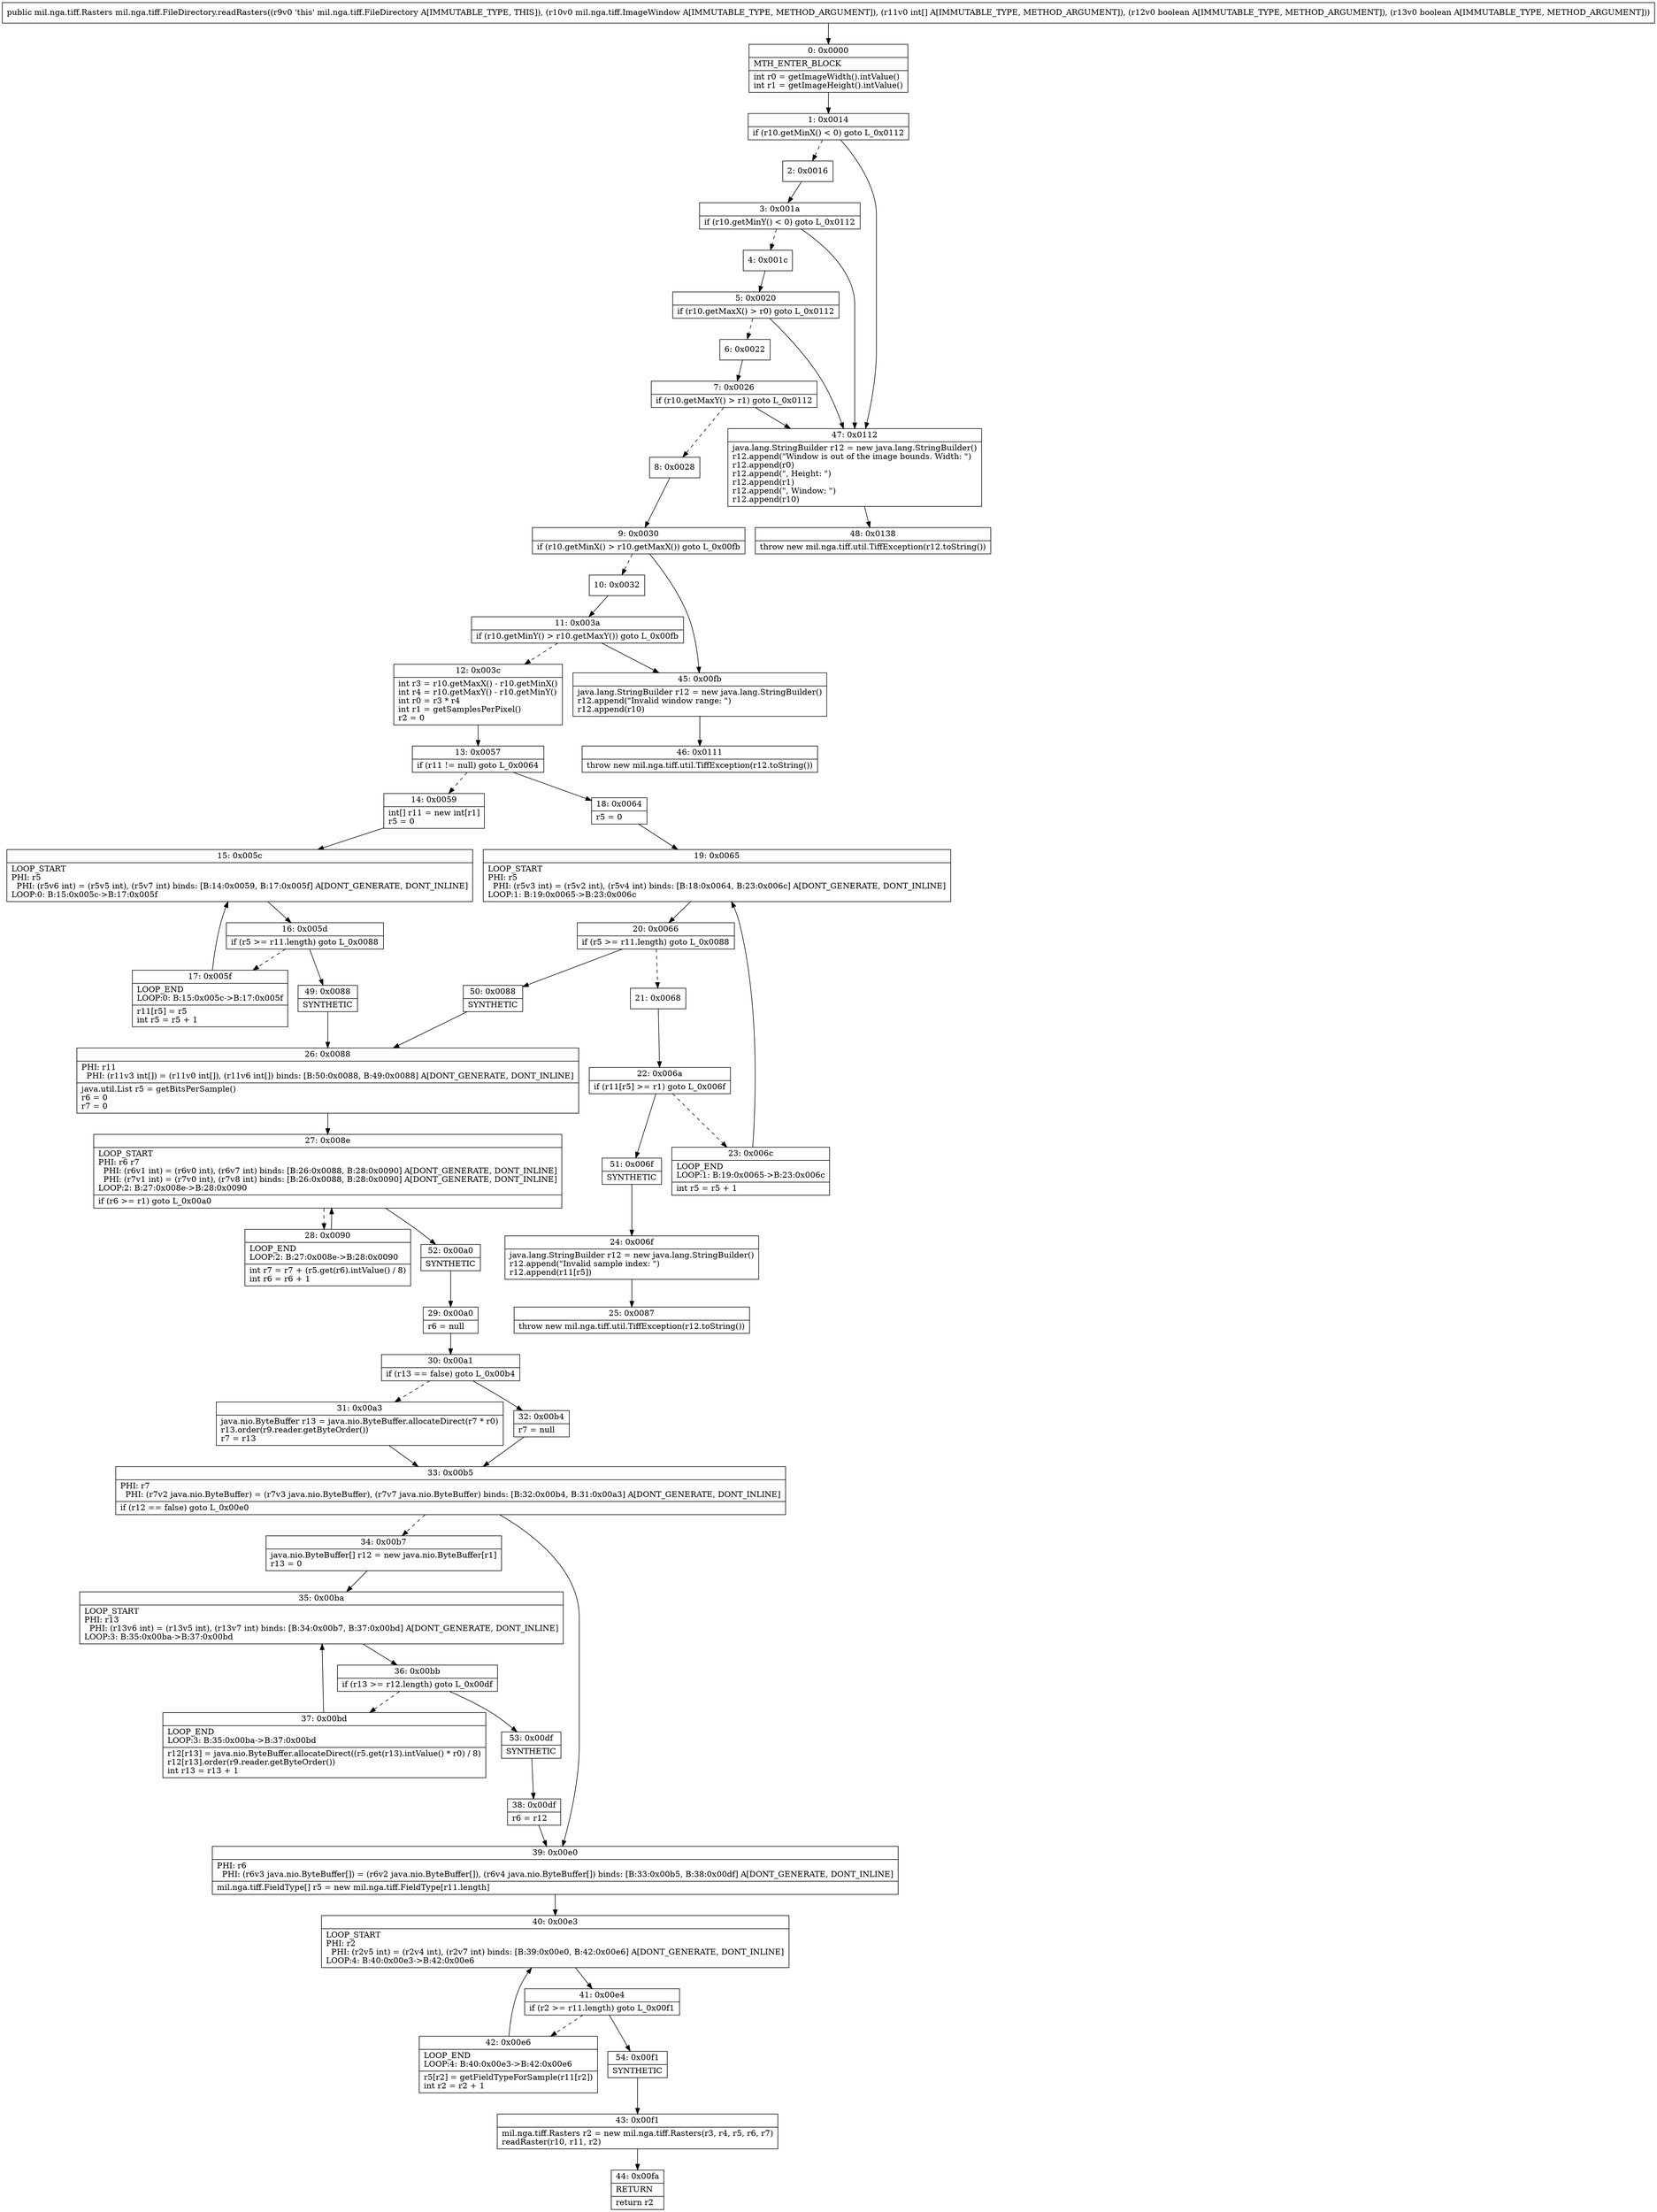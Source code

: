 digraph "CFG formil.nga.tiff.FileDirectory.readRasters(Lmil\/nga\/tiff\/ImageWindow;[IZZ)Lmil\/nga\/tiff\/Rasters;" {
Node_0 [shape=record,label="{0\:\ 0x0000|MTH_ENTER_BLOCK\l|int r0 = getImageWidth().intValue()\lint r1 = getImageHeight().intValue()\l}"];
Node_1 [shape=record,label="{1\:\ 0x0014|if (r10.getMinX() \< 0) goto L_0x0112\l}"];
Node_2 [shape=record,label="{2\:\ 0x0016}"];
Node_3 [shape=record,label="{3\:\ 0x001a|if (r10.getMinY() \< 0) goto L_0x0112\l}"];
Node_4 [shape=record,label="{4\:\ 0x001c}"];
Node_5 [shape=record,label="{5\:\ 0x0020|if (r10.getMaxX() \> r0) goto L_0x0112\l}"];
Node_6 [shape=record,label="{6\:\ 0x0022}"];
Node_7 [shape=record,label="{7\:\ 0x0026|if (r10.getMaxY() \> r1) goto L_0x0112\l}"];
Node_8 [shape=record,label="{8\:\ 0x0028}"];
Node_9 [shape=record,label="{9\:\ 0x0030|if (r10.getMinX() \> r10.getMaxX()) goto L_0x00fb\l}"];
Node_10 [shape=record,label="{10\:\ 0x0032}"];
Node_11 [shape=record,label="{11\:\ 0x003a|if (r10.getMinY() \> r10.getMaxY()) goto L_0x00fb\l}"];
Node_12 [shape=record,label="{12\:\ 0x003c|int r3 = r10.getMaxX() \- r10.getMinX()\lint r4 = r10.getMaxY() \- r10.getMinY()\lint r0 = r3 * r4\lint r1 = getSamplesPerPixel()\lr2 = 0\l}"];
Node_13 [shape=record,label="{13\:\ 0x0057|if (r11 != null) goto L_0x0064\l}"];
Node_14 [shape=record,label="{14\:\ 0x0059|int[] r11 = new int[r1]\lr5 = 0\l}"];
Node_15 [shape=record,label="{15\:\ 0x005c|LOOP_START\lPHI: r5 \l  PHI: (r5v6 int) = (r5v5 int), (r5v7 int) binds: [B:14:0x0059, B:17:0x005f] A[DONT_GENERATE, DONT_INLINE]\lLOOP:0: B:15:0x005c\-\>B:17:0x005f\l}"];
Node_16 [shape=record,label="{16\:\ 0x005d|if (r5 \>= r11.length) goto L_0x0088\l}"];
Node_17 [shape=record,label="{17\:\ 0x005f|LOOP_END\lLOOP:0: B:15:0x005c\-\>B:17:0x005f\l|r11[r5] = r5\lint r5 = r5 + 1\l}"];
Node_18 [shape=record,label="{18\:\ 0x0064|r5 = 0\l}"];
Node_19 [shape=record,label="{19\:\ 0x0065|LOOP_START\lPHI: r5 \l  PHI: (r5v3 int) = (r5v2 int), (r5v4 int) binds: [B:18:0x0064, B:23:0x006c] A[DONT_GENERATE, DONT_INLINE]\lLOOP:1: B:19:0x0065\-\>B:23:0x006c\l}"];
Node_20 [shape=record,label="{20\:\ 0x0066|if (r5 \>= r11.length) goto L_0x0088\l}"];
Node_21 [shape=record,label="{21\:\ 0x0068}"];
Node_22 [shape=record,label="{22\:\ 0x006a|if (r11[r5] \>= r1) goto L_0x006f\l}"];
Node_23 [shape=record,label="{23\:\ 0x006c|LOOP_END\lLOOP:1: B:19:0x0065\-\>B:23:0x006c\l|int r5 = r5 + 1\l}"];
Node_24 [shape=record,label="{24\:\ 0x006f|java.lang.StringBuilder r12 = new java.lang.StringBuilder()\lr12.append(\"Invalid sample index: \")\lr12.append(r11[r5])\l}"];
Node_25 [shape=record,label="{25\:\ 0x0087|throw new mil.nga.tiff.util.TiffException(r12.toString())\l}"];
Node_26 [shape=record,label="{26\:\ 0x0088|PHI: r11 \l  PHI: (r11v3 int[]) = (r11v0 int[]), (r11v6 int[]) binds: [B:50:0x0088, B:49:0x0088] A[DONT_GENERATE, DONT_INLINE]\l|java.util.List r5 = getBitsPerSample()\lr6 = 0\lr7 = 0\l}"];
Node_27 [shape=record,label="{27\:\ 0x008e|LOOP_START\lPHI: r6 r7 \l  PHI: (r6v1 int) = (r6v0 int), (r6v7 int) binds: [B:26:0x0088, B:28:0x0090] A[DONT_GENERATE, DONT_INLINE]\l  PHI: (r7v1 int) = (r7v0 int), (r7v8 int) binds: [B:26:0x0088, B:28:0x0090] A[DONT_GENERATE, DONT_INLINE]\lLOOP:2: B:27:0x008e\-\>B:28:0x0090\l|if (r6 \>= r1) goto L_0x00a0\l}"];
Node_28 [shape=record,label="{28\:\ 0x0090|LOOP_END\lLOOP:2: B:27:0x008e\-\>B:28:0x0090\l|int r7 = r7 + (r5.get(r6).intValue() \/ 8)\lint r6 = r6 + 1\l}"];
Node_29 [shape=record,label="{29\:\ 0x00a0|r6 = null\l}"];
Node_30 [shape=record,label="{30\:\ 0x00a1|if (r13 == false) goto L_0x00b4\l}"];
Node_31 [shape=record,label="{31\:\ 0x00a3|java.nio.ByteBuffer r13 = java.nio.ByteBuffer.allocateDirect(r7 * r0)\lr13.order(r9.reader.getByteOrder())\lr7 = r13\l}"];
Node_32 [shape=record,label="{32\:\ 0x00b4|r7 = null\l}"];
Node_33 [shape=record,label="{33\:\ 0x00b5|PHI: r7 \l  PHI: (r7v2 java.nio.ByteBuffer) = (r7v3 java.nio.ByteBuffer), (r7v7 java.nio.ByteBuffer) binds: [B:32:0x00b4, B:31:0x00a3] A[DONT_GENERATE, DONT_INLINE]\l|if (r12 == false) goto L_0x00e0\l}"];
Node_34 [shape=record,label="{34\:\ 0x00b7|java.nio.ByteBuffer[] r12 = new java.nio.ByteBuffer[r1]\lr13 = 0\l}"];
Node_35 [shape=record,label="{35\:\ 0x00ba|LOOP_START\lPHI: r13 \l  PHI: (r13v6 int) = (r13v5 int), (r13v7 int) binds: [B:34:0x00b7, B:37:0x00bd] A[DONT_GENERATE, DONT_INLINE]\lLOOP:3: B:35:0x00ba\-\>B:37:0x00bd\l}"];
Node_36 [shape=record,label="{36\:\ 0x00bb|if (r13 \>= r12.length) goto L_0x00df\l}"];
Node_37 [shape=record,label="{37\:\ 0x00bd|LOOP_END\lLOOP:3: B:35:0x00ba\-\>B:37:0x00bd\l|r12[r13] = java.nio.ByteBuffer.allocateDirect((r5.get(r13).intValue() * r0) \/ 8)\lr12[r13].order(r9.reader.getByteOrder())\lint r13 = r13 + 1\l}"];
Node_38 [shape=record,label="{38\:\ 0x00df|r6 = r12\l}"];
Node_39 [shape=record,label="{39\:\ 0x00e0|PHI: r6 \l  PHI: (r6v3 java.nio.ByteBuffer[]) = (r6v2 java.nio.ByteBuffer[]), (r6v4 java.nio.ByteBuffer[]) binds: [B:33:0x00b5, B:38:0x00df] A[DONT_GENERATE, DONT_INLINE]\l|mil.nga.tiff.FieldType[] r5 = new mil.nga.tiff.FieldType[r11.length]\l}"];
Node_40 [shape=record,label="{40\:\ 0x00e3|LOOP_START\lPHI: r2 \l  PHI: (r2v5 int) = (r2v4 int), (r2v7 int) binds: [B:39:0x00e0, B:42:0x00e6] A[DONT_GENERATE, DONT_INLINE]\lLOOP:4: B:40:0x00e3\-\>B:42:0x00e6\l}"];
Node_41 [shape=record,label="{41\:\ 0x00e4|if (r2 \>= r11.length) goto L_0x00f1\l}"];
Node_42 [shape=record,label="{42\:\ 0x00e6|LOOP_END\lLOOP:4: B:40:0x00e3\-\>B:42:0x00e6\l|r5[r2] = getFieldTypeForSample(r11[r2])\lint r2 = r2 + 1\l}"];
Node_43 [shape=record,label="{43\:\ 0x00f1|mil.nga.tiff.Rasters r2 = new mil.nga.tiff.Rasters(r3, r4, r5, r6, r7)\lreadRaster(r10, r11, r2)\l}"];
Node_44 [shape=record,label="{44\:\ 0x00fa|RETURN\l|return r2\l}"];
Node_45 [shape=record,label="{45\:\ 0x00fb|java.lang.StringBuilder r12 = new java.lang.StringBuilder()\lr12.append(\"Invalid window range: \")\lr12.append(r10)\l}"];
Node_46 [shape=record,label="{46\:\ 0x0111|throw new mil.nga.tiff.util.TiffException(r12.toString())\l}"];
Node_47 [shape=record,label="{47\:\ 0x0112|java.lang.StringBuilder r12 = new java.lang.StringBuilder()\lr12.append(\"Window is out of the image bounds. Width: \")\lr12.append(r0)\lr12.append(\", Height: \")\lr12.append(r1)\lr12.append(\", Window: \")\lr12.append(r10)\l}"];
Node_48 [shape=record,label="{48\:\ 0x0138|throw new mil.nga.tiff.util.TiffException(r12.toString())\l}"];
Node_49 [shape=record,label="{49\:\ 0x0088|SYNTHETIC\l}"];
Node_50 [shape=record,label="{50\:\ 0x0088|SYNTHETIC\l}"];
Node_51 [shape=record,label="{51\:\ 0x006f|SYNTHETIC\l}"];
Node_52 [shape=record,label="{52\:\ 0x00a0|SYNTHETIC\l}"];
Node_53 [shape=record,label="{53\:\ 0x00df|SYNTHETIC\l}"];
Node_54 [shape=record,label="{54\:\ 0x00f1|SYNTHETIC\l}"];
MethodNode[shape=record,label="{public mil.nga.tiff.Rasters mil.nga.tiff.FileDirectory.readRasters((r9v0 'this' mil.nga.tiff.FileDirectory A[IMMUTABLE_TYPE, THIS]), (r10v0 mil.nga.tiff.ImageWindow A[IMMUTABLE_TYPE, METHOD_ARGUMENT]), (r11v0 int[] A[IMMUTABLE_TYPE, METHOD_ARGUMENT]), (r12v0 boolean A[IMMUTABLE_TYPE, METHOD_ARGUMENT]), (r13v0 boolean A[IMMUTABLE_TYPE, METHOD_ARGUMENT])) }"];
MethodNode -> Node_0;
Node_0 -> Node_1;
Node_1 -> Node_2[style=dashed];
Node_1 -> Node_47;
Node_2 -> Node_3;
Node_3 -> Node_4[style=dashed];
Node_3 -> Node_47;
Node_4 -> Node_5;
Node_5 -> Node_6[style=dashed];
Node_5 -> Node_47;
Node_6 -> Node_7;
Node_7 -> Node_8[style=dashed];
Node_7 -> Node_47;
Node_8 -> Node_9;
Node_9 -> Node_10[style=dashed];
Node_9 -> Node_45;
Node_10 -> Node_11;
Node_11 -> Node_12[style=dashed];
Node_11 -> Node_45;
Node_12 -> Node_13;
Node_13 -> Node_14[style=dashed];
Node_13 -> Node_18;
Node_14 -> Node_15;
Node_15 -> Node_16;
Node_16 -> Node_17[style=dashed];
Node_16 -> Node_49;
Node_17 -> Node_15;
Node_18 -> Node_19;
Node_19 -> Node_20;
Node_20 -> Node_21[style=dashed];
Node_20 -> Node_50;
Node_21 -> Node_22;
Node_22 -> Node_23[style=dashed];
Node_22 -> Node_51;
Node_23 -> Node_19;
Node_24 -> Node_25;
Node_26 -> Node_27;
Node_27 -> Node_28[style=dashed];
Node_27 -> Node_52;
Node_28 -> Node_27;
Node_29 -> Node_30;
Node_30 -> Node_31[style=dashed];
Node_30 -> Node_32;
Node_31 -> Node_33;
Node_32 -> Node_33;
Node_33 -> Node_34[style=dashed];
Node_33 -> Node_39;
Node_34 -> Node_35;
Node_35 -> Node_36;
Node_36 -> Node_37[style=dashed];
Node_36 -> Node_53;
Node_37 -> Node_35;
Node_38 -> Node_39;
Node_39 -> Node_40;
Node_40 -> Node_41;
Node_41 -> Node_42[style=dashed];
Node_41 -> Node_54;
Node_42 -> Node_40;
Node_43 -> Node_44;
Node_45 -> Node_46;
Node_47 -> Node_48;
Node_49 -> Node_26;
Node_50 -> Node_26;
Node_51 -> Node_24;
Node_52 -> Node_29;
Node_53 -> Node_38;
Node_54 -> Node_43;
}


